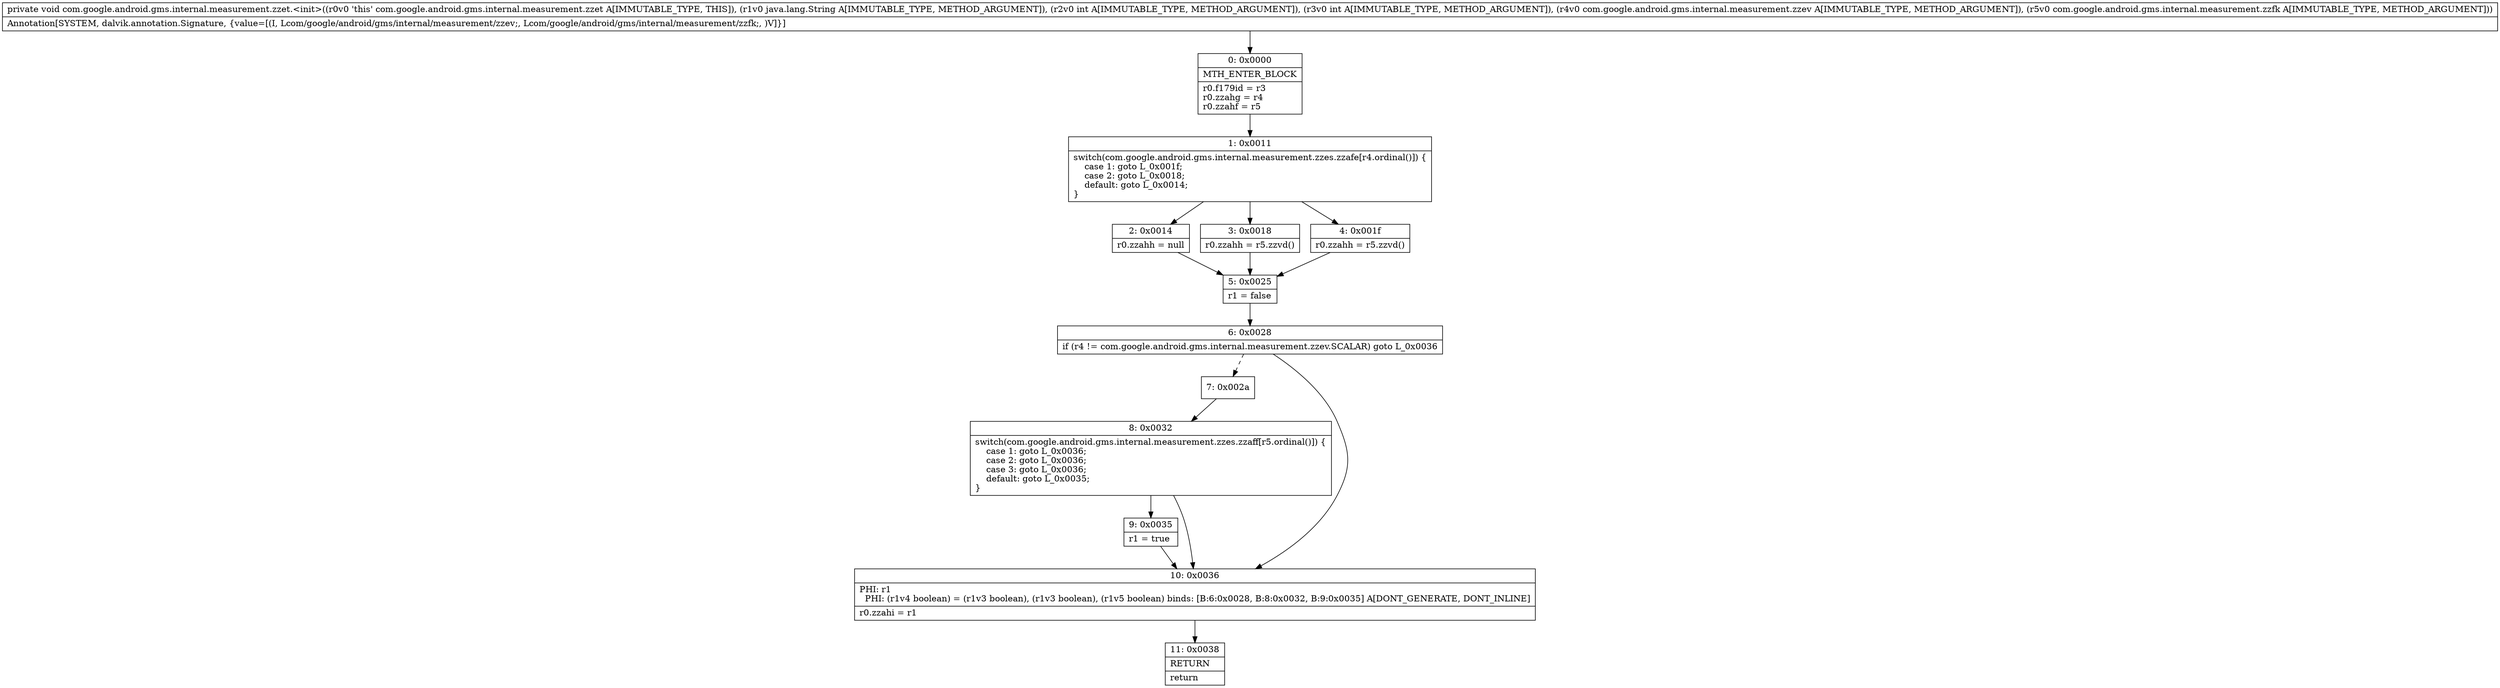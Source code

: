 digraph "CFG forcom.google.android.gms.internal.measurement.zzet.\<init\>(Ljava\/lang\/String;IILcom\/google\/android\/gms\/internal\/measurement\/zzev;Lcom\/google\/android\/gms\/internal\/measurement\/zzfk;)V" {
Node_0 [shape=record,label="{0\:\ 0x0000|MTH_ENTER_BLOCK\l|r0.f179id = r3\lr0.zzahg = r4\lr0.zzahf = r5\l}"];
Node_1 [shape=record,label="{1\:\ 0x0011|switch(com.google.android.gms.internal.measurement.zzes.zzafe[r4.ordinal()]) \{\l    case 1: goto L_0x001f;\l    case 2: goto L_0x0018;\l    default: goto L_0x0014;\l\}\l}"];
Node_2 [shape=record,label="{2\:\ 0x0014|r0.zzahh = null\l}"];
Node_3 [shape=record,label="{3\:\ 0x0018|r0.zzahh = r5.zzvd()\l}"];
Node_4 [shape=record,label="{4\:\ 0x001f|r0.zzahh = r5.zzvd()\l}"];
Node_5 [shape=record,label="{5\:\ 0x0025|r1 = false\l}"];
Node_6 [shape=record,label="{6\:\ 0x0028|if (r4 != com.google.android.gms.internal.measurement.zzev.SCALAR) goto L_0x0036\l}"];
Node_7 [shape=record,label="{7\:\ 0x002a}"];
Node_8 [shape=record,label="{8\:\ 0x0032|switch(com.google.android.gms.internal.measurement.zzes.zzaff[r5.ordinal()]) \{\l    case 1: goto L_0x0036;\l    case 2: goto L_0x0036;\l    case 3: goto L_0x0036;\l    default: goto L_0x0035;\l\}\l}"];
Node_9 [shape=record,label="{9\:\ 0x0035|r1 = true\l}"];
Node_10 [shape=record,label="{10\:\ 0x0036|PHI: r1 \l  PHI: (r1v4 boolean) = (r1v3 boolean), (r1v3 boolean), (r1v5 boolean) binds: [B:6:0x0028, B:8:0x0032, B:9:0x0035] A[DONT_GENERATE, DONT_INLINE]\l|r0.zzahi = r1\l}"];
Node_11 [shape=record,label="{11\:\ 0x0038|RETURN\l|return\l}"];
MethodNode[shape=record,label="{private void com.google.android.gms.internal.measurement.zzet.\<init\>((r0v0 'this' com.google.android.gms.internal.measurement.zzet A[IMMUTABLE_TYPE, THIS]), (r1v0 java.lang.String A[IMMUTABLE_TYPE, METHOD_ARGUMENT]), (r2v0 int A[IMMUTABLE_TYPE, METHOD_ARGUMENT]), (r3v0 int A[IMMUTABLE_TYPE, METHOD_ARGUMENT]), (r4v0 com.google.android.gms.internal.measurement.zzev A[IMMUTABLE_TYPE, METHOD_ARGUMENT]), (r5v0 com.google.android.gms.internal.measurement.zzfk A[IMMUTABLE_TYPE, METHOD_ARGUMENT]))  | Annotation[SYSTEM, dalvik.annotation.Signature, \{value=[(I, Lcom\/google\/android\/gms\/internal\/measurement\/zzev;, Lcom\/google\/android\/gms\/internal\/measurement\/zzfk;, )V]\}]\l}"];
MethodNode -> Node_0;
Node_0 -> Node_1;
Node_1 -> Node_2;
Node_1 -> Node_3;
Node_1 -> Node_4;
Node_2 -> Node_5;
Node_3 -> Node_5;
Node_4 -> Node_5;
Node_5 -> Node_6;
Node_6 -> Node_7[style=dashed];
Node_6 -> Node_10;
Node_7 -> Node_8;
Node_8 -> Node_9;
Node_8 -> Node_10;
Node_9 -> Node_10;
Node_10 -> Node_11;
}

